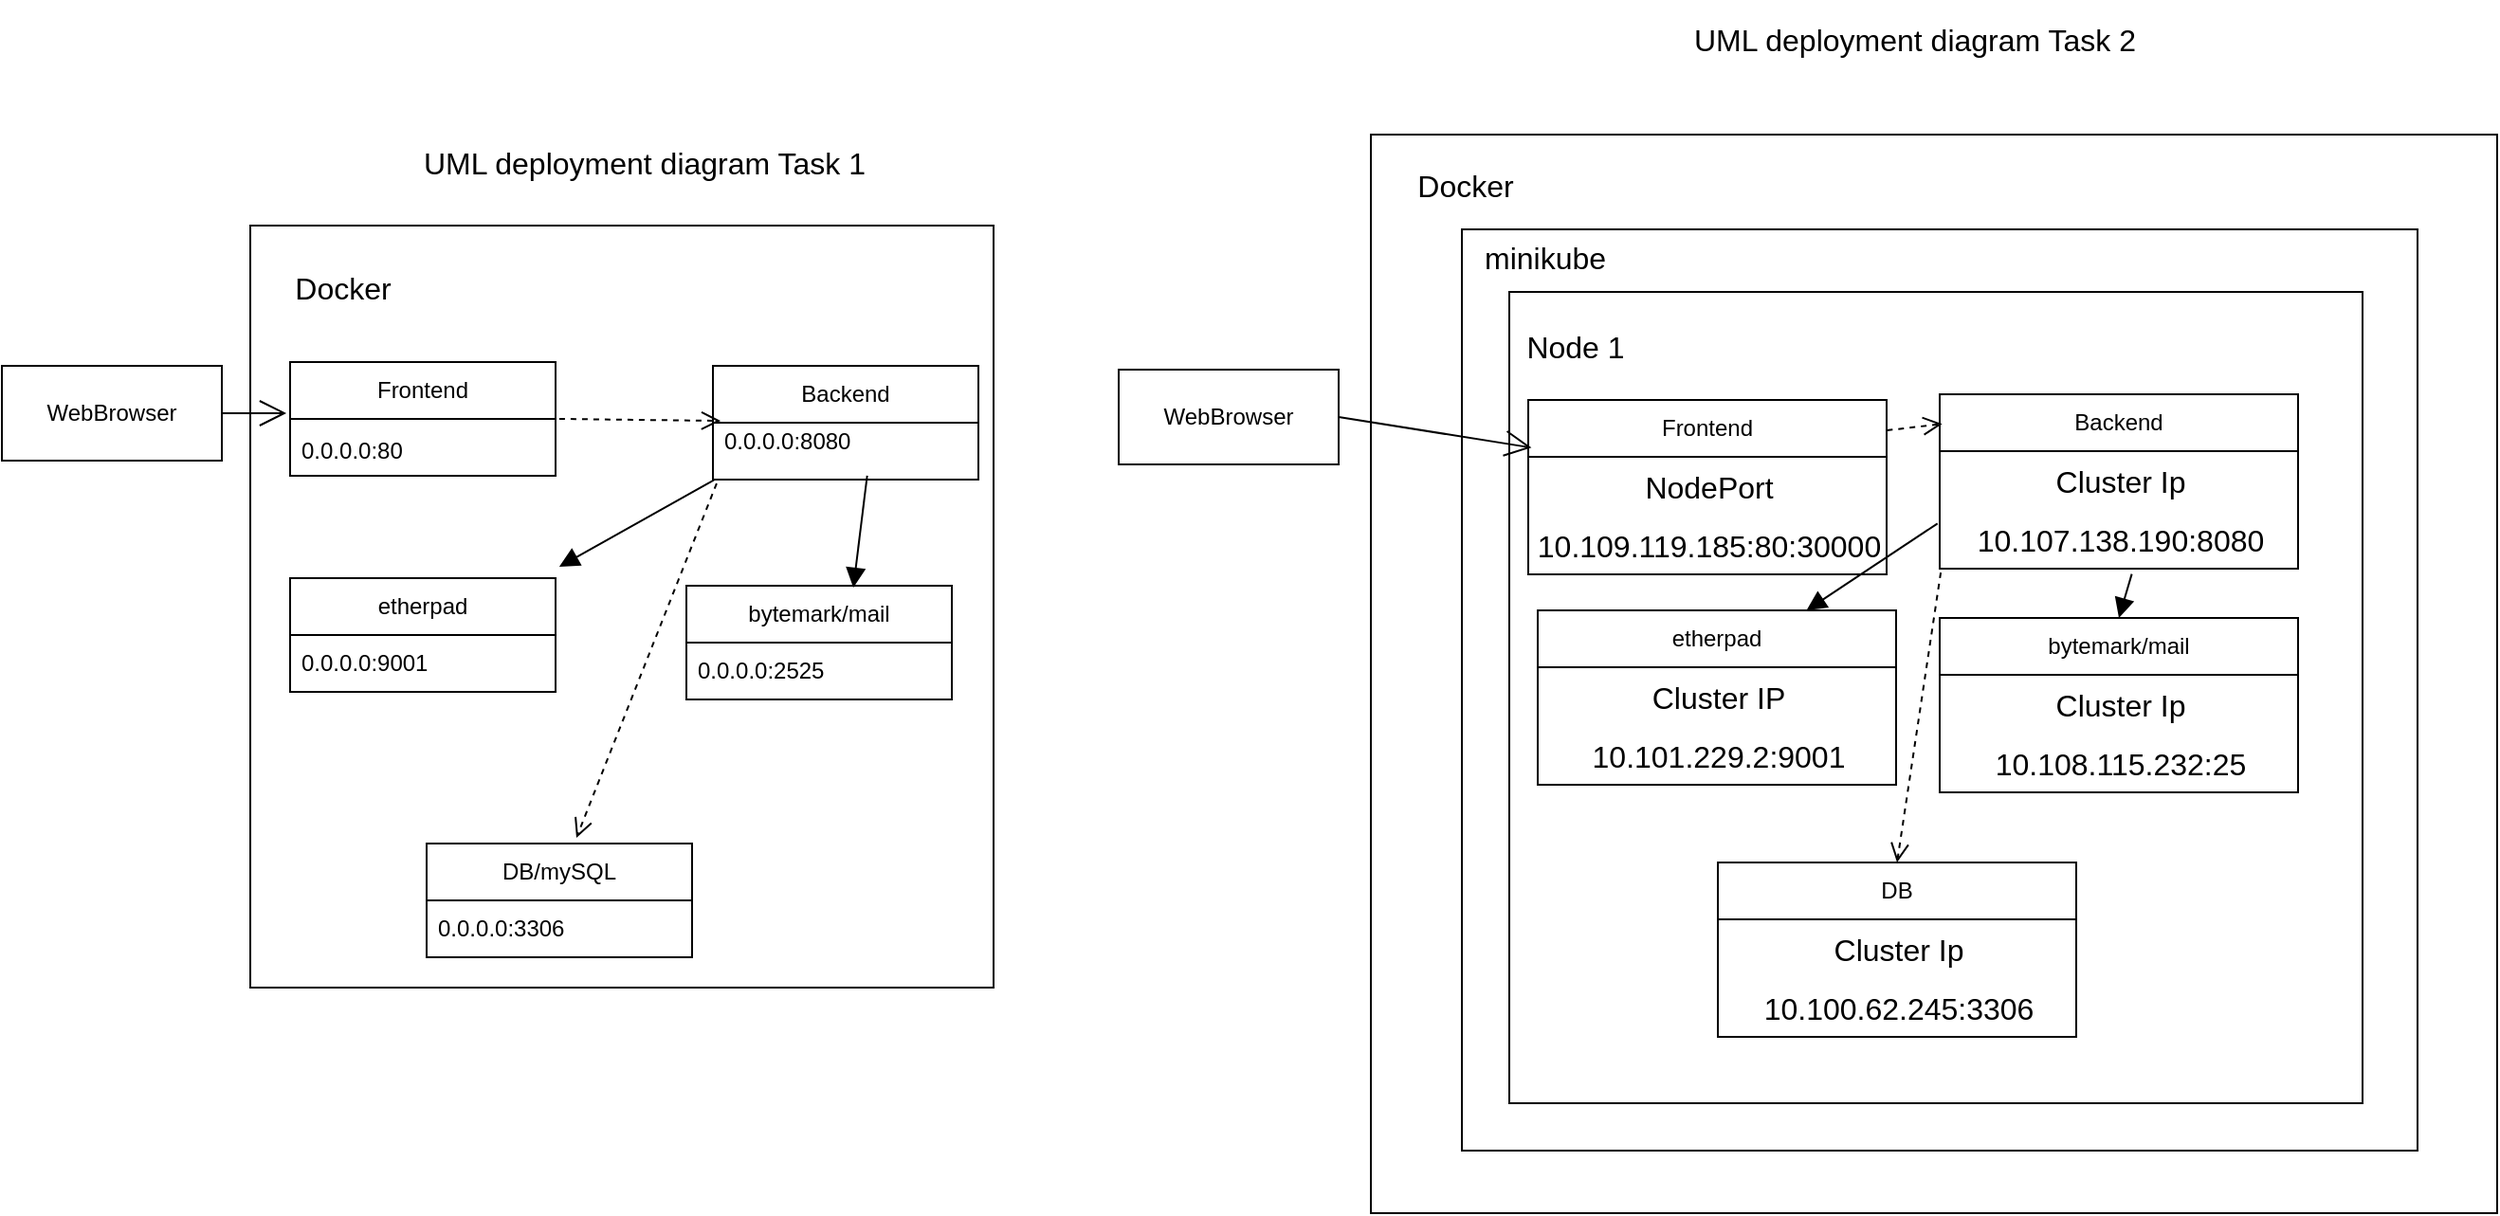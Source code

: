 <mxfile version="24.1.0" type="device">
  <diagram name="Page-1" id="-v8ZZSC6USexRfs9U9IO">
    <mxGraphModel dx="2474" dy="1208" grid="0" gridSize="10" guides="1" tooltips="1" connect="1" arrows="1" fold="1" page="0" pageScale="1" pageWidth="850" pageHeight="1100" math="0" shadow="0">
      <root>
        <mxCell id="0" />
        <mxCell id="1" parent="0" />
        <mxCell id="m3jKY2579oGw95f_CGnA-60" value="" style="rounded=0;whiteSpace=wrap;html=1;" vertex="1" parent="1">
          <mxGeometry x="132" y="-204" width="594" height="569" as="geometry" />
        </mxCell>
        <mxCell id="m3jKY2579oGw95f_CGnA-25" value="" style="rounded=0;whiteSpace=wrap;html=1;" vertex="1" parent="1">
          <mxGeometry x="-459" y="-156" width="392" height="402" as="geometry" />
        </mxCell>
        <mxCell id="m3jKY2579oGw95f_CGnA-3" value="&lt;div&gt;Frontend&lt;/div&gt;" style="swimlane;fontStyle=0;childLayout=stackLayout;horizontal=1;startSize=30;horizontalStack=0;resizeParent=1;resizeParentMax=0;resizeLast=0;collapsible=1;marginBottom=0;whiteSpace=wrap;html=1;" vertex="1" parent="1">
          <mxGeometry x="-438" y="-84" width="140" height="60" as="geometry" />
        </mxCell>
        <mxCell id="m3jKY2579oGw95f_CGnA-7" value="Backend" style="swimlane;fontStyle=0;childLayout=stackLayout;horizontal=1;startSize=30;horizontalStack=0;resizeParent=1;resizeParentMax=0;resizeLast=0;collapsible=1;marginBottom=0;whiteSpace=wrap;html=1;" vertex="1" parent="1">
          <mxGeometry x="-215" y="-82" width="140" height="60" as="geometry" />
        </mxCell>
        <mxCell id="m3jKY2579oGw95f_CGnA-9" value="0.0.0.0:8080&lt;div&gt;&lt;br&gt;&lt;/div&gt;" style="text;strokeColor=none;fillColor=none;align=left;verticalAlign=middle;spacingLeft=4;spacingRight=4;overflow=hidden;points=[[0,0.5],[1,0.5]];portConstraint=eastwest;rotatable=0;whiteSpace=wrap;html=1;" vertex="1" parent="m3jKY2579oGw95f_CGnA-7">
          <mxGeometry y="30" width="140" height="30" as="geometry" />
        </mxCell>
        <mxCell id="m3jKY2579oGw95f_CGnA-11" value="" style="html=1;verticalAlign=bottom;endArrow=open;dashed=1;endSize=8;curved=0;rounded=0;fontSize=12;entryX=0.029;entryY=-0.033;entryDx=0;entryDy=0;entryPerimeter=0;exitX=1.014;exitY=-0.067;exitDx=0;exitDy=0;exitPerimeter=0;" edge="1" parent="1" source="m3jKY2579oGw95f_CGnA-4" target="m3jKY2579oGw95f_CGnA-9">
          <mxGeometry relative="1" as="geometry">
            <mxPoint x="240" y="240" as="sourcePoint" />
            <mxPoint x="160" y="240" as="targetPoint" />
          </mxGeometry>
        </mxCell>
        <mxCell id="m3jKY2579oGw95f_CGnA-4" value="0.0.0.0:80" style="text;strokeColor=none;fillColor=none;align=left;verticalAlign=middle;spacingLeft=4;spacingRight=4;overflow=hidden;points=[[0,0.5],[1,0.5]];portConstraint=eastwest;rotatable=0;whiteSpace=wrap;html=1;" vertex="1" parent="1">
          <mxGeometry x="-438" y="-52" width="140" height="30" as="geometry" />
        </mxCell>
        <mxCell id="m3jKY2579oGw95f_CGnA-16" value="etherpad" style="swimlane;fontStyle=0;childLayout=stackLayout;horizontal=1;startSize=30;horizontalStack=0;resizeParent=1;resizeParentMax=0;resizeLast=0;collapsible=1;marginBottom=0;whiteSpace=wrap;html=1;" vertex="1" parent="1">
          <mxGeometry x="-438" y="30" width="140" height="60" as="geometry" />
        </mxCell>
        <mxCell id="m3jKY2579oGw95f_CGnA-17" value="&lt;div&gt;0.0.0.0:9001&lt;br&gt;&lt;/div&gt;" style="text;strokeColor=none;fillColor=none;align=left;verticalAlign=middle;spacingLeft=4;spacingRight=4;overflow=hidden;points=[[0,0.5],[1,0.5]];portConstraint=eastwest;rotatable=0;whiteSpace=wrap;html=1;" vertex="1" parent="m3jKY2579oGw95f_CGnA-16">
          <mxGeometry y="30" width="140" height="30" as="geometry" />
        </mxCell>
        <mxCell id="m3jKY2579oGw95f_CGnA-18" value="bytemark/mail" style="swimlane;fontStyle=0;childLayout=stackLayout;horizontal=1;startSize=30;horizontalStack=0;resizeParent=1;resizeParentMax=0;resizeLast=0;collapsible=1;marginBottom=0;whiteSpace=wrap;html=1;" vertex="1" parent="1">
          <mxGeometry x="-229" y="34" width="140" height="60" as="geometry" />
        </mxCell>
        <mxCell id="m3jKY2579oGw95f_CGnA-19" value="&lt;div&gt;0.0.0.0:2525&lt;br&gt;&lt;/div&gt;" style="text;strokeColor=none;fillColor=none;align=left;verticalAlign=middle;spacingLeft=4;spacingRight=4;overflow=hidden;points=[[0,0.5],[1,0.5]];portConstraint=eastwest;rotatable=0;whiteSpace=wrap;html=1;" vertex="1" parent="m3jKY2579oGw95f_CGnA-18">
          <mxGeometry y="30" width="140" height="30" as="geometry" />
        </mxCell>
        <mxCell id="m3jKY2579oGw95f_CGnA-20" value="DB/mySQL" style="swimlane;fontStyle=0;childLayout=stackLayout;horizontal=1;startSize=30;horizontalStack=0;resizeParent=1;resizeParentMax=0;resizeLast=0;collapsible=1;marginBottom=0;whiteSpace=wrap;html=1;" vertex="1" parent="1">
          <mxGeometry x="-366" y="170" width="140" height="60" as="geometry" />
        </mxCell>
        <mxCell id="m3jKY2579oGw95f_CGnA-21" value="&lt;div&gt;0.0.0.0:3306&lt;/div&gt;" style="text;strokeColor=none;fillColor=none;align=left;verticalAlign=middle;spacingLeft=4;spacingRight=4;overflow=hidden;points=[[0,0.5],[1,0.5]];portConstraint=eastwest;rotatable=0;whiteSpace=wrap;html=1;" vertex="1" parent="m3jKY2579oGw95f_CGnA-20">
          <mxGeometry y="30" width="140" height="30" as="geometry" />
        </mxCell>
        <mxCell id="m3jKY2579oGw95f_CGnA-22" value="" style="html=1;verticalAlign=bottom;endArrow=open;dashed=1;endSize=8;curved=0;rounded=0;fontSize=12;exitX=0.014;exitY=1.067;exitDx=0;exitDy=0;exitPerimeter=0;" edge="1" parent="1" source="m3jKY2579oGw95f_CGnA-9">
          <mxGeometry relative="1" as="geometry">
            <mxPoint x="-286" y="-44" as="sourcePoint" />
            <mxPoint x="-287" y="167" as="targetPoint" />
          </mxGeometry>
        </mxCell>
        <mxCell id="m3jKY2579oGw95f_CGnA-23" value="" style="html=1;verticalAlign=bottom;endArrow=block;curved=0;rounded=0;fontSize=12;startSize=8;endSize=8;entryX=0.629;entryY=0.017;entryDx=0;entryDy=0;entryPerimeter=0;exitX=0.581;exitY=0.932;exitDx=0;exitDy=0;exitPerimeter=0;" edge="1" parent="1" source="m3jKY2579oGw95f_CGnA-9" target="m3jKY2579oGw95f_CGnA-18">
          <mxGeometry width="80" relative="1" as="geometry">
            <mxPoint x="-122" y="-15" as="sourcePoint" />
            <mxPoint x="240" y="240" as="targetPoint" />
          </mxGeometry>
        </mxCell>
        <mxCell id="m3jKY2579oGw95f_CGnA-24" value="" style="html=1;verticalAlign=bottom;endArrow=block;curved=0;rounded=0;fontSize=12;startSize=8;endSize=8;entryX=1.014;entryY=-0.1;entryDx=0;entryDy=0;entryPerimeter=0;exitX=0.007;exitY=1;exitDx=0;exitDy=0;exitPerimeter=0;" edge="1" parent="1" source="m3jKY2579oGw95f_CGnA-9" target="m3jKY2579oGw95f_CGnA-16">
          <mxGeometry width="80" relative="1" as="geometry">
            <mxPoint x="-111" y="-14" as="sourcePoint" />
            <mxPoint x="-117" y="53" as="targetPoint" />
          </mxGeometry>
        </mxCell>
        <mxCell id="m3jKY2579oGw95f_CGnA-26" value="Docker" style="text;html=1;align=center;verticalAlign=middle;whiteSpace=wrap;rounded=0;fontSize=16;" vertex="1" parent="1">
          <mxGeometry x="-474" y="-142" width="128" height="37" as="geometry" />
        </mxCell>
        <mxCell id="m3jKY2579oGw95f_CGnA-27" value="WebBrowser" style="html=1;whiteSpace=wrap;" vertex="1" parent="1">
          <mxGeometry x="-590" y="-82" width="116" height="50" as="geometry" />
        </mxCell>
        <mxCell id="m3jKY2579oGw95f_CGnA-41" value="" style="endArrow=open;endFill=1;endSize=12;html=1;rounded=0;fontSize=12;curved=1;exitX=1;exitY=0.5;exitDx=0;exitDy=0;entryX=-0.014;entryY=-0.167;entryDx=0;entryDy=0;entryPerimeter=0;" edge="1" parent="1" source="m3jKY2579oGw95f_CGnA-27" target="m3jKY2579oGw95f_CGnA-4">
          <mxGeometry width="160" relative="1" as="geometry">
            <mxPoint x="-146" y="248" as="sourcePoint" />
            <mxPoint x="14" y="248" as="targetPoint" />
          </mxGeometry>
        </mxCell>
        <mxCell id="m3jKY2579oGw95f_CGnA-42" value="" style="rounded=0;whiteSpace=wrap;html=1;" vertex="1" parent="1">
          <mxGeometry x="180" y="-154" width="504" height="486" as="geometry" />
        </mxCell>
        <mxCell id="m3jKY2579oGw95f_CGnA-57" value="minikube" style="text;html=1;align=center;verticalAlign=middle;whiteSpace=wrap;rounded=0;fontSize=16;" vertex="1" parent="1">
          <mxGeometry x="160" y="-158" width="128" height="37" as="geometry" />
        </mxCell>
        <mxCell id="m3jKY2579oGw95f_CGnA-58" value="WebBrowser" style="html=1;whiteSpace=wrap;" vertex="1" parent="1">
          <mxGeometry x="-1" y="-80" width="116" height="50" as="geometry" />
        </mxCell>
        <mxCell id="m3jKY2579oGw95f_CGnA-61" value="Docker" style="text;html=1;align=center;verticalAlign=middle;whiteSpace=wrap;rounded=0;fontSize=16;" vertex="1" parent="1">
          <mxGeometry x="152" y="-192" width="60" height="30" as="geometry" />
        </mxCell>
        <mxCell id="m3jKY2579oGw95f_CGnA-68" value="" style="rounded=0;whiteSpace=wrap;html=1;" vertex="1" parent="1">
          <mxGeometry x="205" y="-121" width="450" height="428" as="geometry" />
        </mxCell>
        <mxCell id="m3jKY2579oGw95f_CGnA-69" value="Node 1" style="text;html=1;align=center;verticalAlign=middle;whiteSpace=wrap;rounded=0;fontSize=16;" vertex="1" parent="1">
          <mxGeometry x="210" y="-107" width="60" height="30" as="geometry" />
        </mxCell>
        <mxCell id="m3jKY2579oGw95f_CGnA-71" value="&lt;div&gt;Frontend&lt;/div&gt;" style="swimlane;fontStyle=0;childLayout=stackLayout;horizontal=1;startSize=30;horizontalStack=0;resizeParent=1;resizeParentMax=0;resizeLast=0;collapsible=1;marginBottom=0;whiteSpace=wrap;html=1;" vertex="1" parent="1">
          <mxGeometry x="215" y="-64" width="189" height="92" as="geometry" />
        </mxCell>
        <mxCell id="m3jKY2579oGw95f_CGnA-84" value="NodePort" style="text;html=1;align=center;verticalAlign=middle;resizable=0;points=[];autosize=1;strokeColor=none;fillColor=none;fontSize=16;" vertex="1" parent="m3jKY2579oGw95f_CGnA-71">
          <mxGeometry y="30" width="189" height="31" as="geometry" />
        </mxCell>
        <mxCell id="m3jKY2579oGw95f_CGnA-86" value="10.109.119.185:80:30000" style="text;html=1;align=center;verticalAlign=middle;resizable=0;points=[];autosize=1;strokeColor=none;fillColor=none;fontSize=16;" vertex="1" parent="m3jKY2579oGw95f_CGnA-71">
          <mxGeometry y="61" width="189" height="31" as="geometry" />
        </mxCell>
        <mxCell id="m3jKY2579oGw95f_CGnA-93" value="&lt;div&gt;Backend&lt;/div&gt;" style="swimlane;fontStyle=0;childLayout=stackLayout;horizontal=1;startSize=30;horizontalStack=0;resizeParent=1;resizeParentMax=0;resizeLast=0;collapsible=1;marginBottom=0;whiteSpace=wrap;html=1;" vertex="1" parent="1">
          <mxGeometry x="432" y="-67" width="189" height="92" as="geometry" />
        </mxCell>
        <mxCell id="m3jKY2579oGw95f_CGnA-94" value="Cluster Ip" style="text;html=1;align=center;verticalAlign=middle;resizable=0;points=[];autosize=1;strokeColor=none;fillColor=none;fontSize=16;" vertex="1" parent="m3jKY2579oGw95f_CGnA-93">
          <mxGeometry y="30" width="189" height="31" as="geometry" />
        </mxCell>
        <mxCell id="m3jKY2579oGw95f_CGnA-95" value="10.107.138.190:8080" style="text;html=1;align=center;verticalAlign=middle;resizable=0;points=[];autosize=1;strokeColor=none;fillColor=none;fontSize=16;" vertex="1" parent="m3jKY2579oGw95f_CGnA-93">
          <mxGeometry y="61" width="189" height="31" as="geometry" />
        </mxCell>
        <mxCell id="m3jKY2579oGw95f_CGnA-96" value="etherpad" style="swimlane;fontStyle=0;childLayout=stackLayout;horizontal=1;startSize=30;horizontalStack=0;resizeParent=1;resizeParentMax=0;resizeLast=0;collapsible=1;marginBottom=0;whiteSpace=wrap;html=1;" vertex="1" parent="1">
          <mxGeometry x="220" y="47" width="189" height="92" as="geometry" />
        </mxCell>
        <mxCell id="m3jKY2579oGw95f_CGnA-97" value="Cluster IP" style="text;html=1;align=center;verticalAlign=middle;resizable=0;points=[];autosize=1;strokeColor=none;fillColor=none;fontSize=16;" vertex="1" parent="m3jKY2579oGw95f_CGnA-96">
          <mxGeometry y="30" width="189" height="31" as="geometry" />
        </mxCell>
        <mxCell id="m3jKY2579oGw95f_CGnA-98" value="10.101.229.2:9001" style="text;html=1;align=center;verticalAlign=middle;resizable=0;points=[];autosize=1;strokeColor=none;fillColor=none;fontSize=16;" vertex="1" parent="m3jKY2579oGw95f_CGnA-96">
          <mxGeometry y="61" width="189" height="31" as="geometry" />
        </mxCell>
        <mxCell id="m3jKY2579oGw95f_CGnA-100" value="bytemark/mail" style="swimlane;fontStyle=0;childLayout=stackLayout;horizontal=1;startSize=30;horizontalStack=0;resizeParent=1;resizeParentMax=0;resizeLast=0;collapsible=1;marginBottom=0;whiteSpace=wrap;html=1;" vertex="1" parent="1">
          <mxGeometry x="432" y="51" width="189" height="92" as="geometry" />
        </mxCell>
        <mxCell id="m3jKY2579oGw95f_CGnA-101" value="Cluster Ip" style="text;html=1;align=center;verticalAlign=middle;resizable=0;points=[];autosize=1;strokeColor=none;fillColor=none;fontSize=16;" vertex="1" parent="m3jKY2579oGw95f_CGnA-100">
          <mxGeometry y="30" width="189" height="31" as="geometry" />
        </mxCell>
        <mxCell id="m3jKY2579oGw95f_CGnA-102" value="10.108.115.232:25" style="text;html=1;align=center;verticalAlign=middle;resizable=0;points=[];autosize=1;strokeColor=none;fillColor=none;fontSize=16;" vertex="1" parent="m3jKY2579oGw95f_CGnA-100">
          <mxGeometry y="61" width="189" height="31" as="geometry" />
        </mxCell>
        <mxCell id="m3jKY2579oGw95f_CGnA-103" value="DB" style="swimlane;fontStyle=0;childLayout=stackLayout;horizontal=1;startSize=30;horizontalStack=0;resizeParent=1;resizeParentMax=0;resizeLast=0;collapsible=1;marginBottom=0;whiteSpace=wrap;html=1;" vertex="1" parent="1">
          <mxGeometry x="315" y="180" width="189" height="92" as="geometry" />
        </mxCell>
        <mxCell id="m3jKY2579oGw95f_CGnA-104" value="Cluster Ip" style="text;html=1;align=center;verticalAlign=middle;resizable=0;points=[];autosize=1;strokeColor=none;fillColor=none;fontSize=16;" vertex="1" parent="m3jKY2579oGw95f_CGnA-103">
          <mxGeometry y="30" width="189" height="31" as="geometry" />
        </mxCell>
        <mxCell id="m3jKY2579oGw95f_CGnA-105" value="10.100.62.245:3306" style="text;html=1;align=center;verticalAlign=middle;resizable=0;points=[];autosize=1;strokeColor=none;fillColor=none;fontSize=16;" vertex="1" parent="m3jKY2579oGw95f_CGnA-103">
          <mxGeometry y="61" width="189" height="31" as="geometry" />
        </mxCell>
        <mxCell id="m3jKY2579oGw95f_CGnA-106" value="" style="html=1;verticalAlign=bottom;endArrow=open;dashed=1;endSize=8;curved=0;rounded=0;fontSize=12;exitX=0.003;exitY=1.065;exitDx=0;exitDy=0;exitPerimeter=0;entryX=0.5;entryY=0;entryDx=0;entryDy=0;" edge="1" parent="1" source="m3jKY2579oGw95f_CGnA-95" target="m3jKY2579oGw95f_CGnA-103">
          <mxGeometry relative="1" as="geometry">
            <mxPoint x="-203" y="-10" as="sourcePoint" />
            <mxPoint x="-277" y="177" as="targetPoint" />
          </mxGeometry>
        </mxCell>
        <mxCell id="m3jKY2579oGw95f_CGnA-107" value="" style="endArrow=open;endFill=1;endSize=12;html=1;rounded=0;fontSize=12;curved=1;exitX=1;exitY=0.5;exitDx=0;exitDy=0;entryX=0.009;entryY=-0.156;entryDx=0;entryDy=0;entryPerimeter=0;" edge="1" parent="1" source="m3jKY2579oGw95f_CGnA-58" target="m3jKY2579oGw95f_CGnA-84">
          <mxGeometry width="160" relative="1" as="geometry">
            <mxPoint x="-464" y="-47" as="sourcePoint" />
            <mxPoint x="-430" y="-47" as="targetPoint" />
          </mxGeometry>
        </mxCell>
        <mxCell id="m3jKY2579oGw95f_CGnA-108" value="" style="html=1;verticalAlign=bottom;endArrow=open;dashed=1;endSize=8;curved=0;rounded=0;fontSize=12;exitX=1.001;exitY=0.174;exitDx=0;exitDy=0;exitPerimeter=0;entryX=0.007;entryY=0.17;entryDx=0;entryDy=0;entryPerimeter=0;" edge="1" parent="1" source="m3jKY2579oGw95f_CGnA-71" target="m3jKY2579oGw95f_CGnA-93">
          <mxGeometry relative="1" as="geometry">
            <mxPoint x="443" y="37" as="sourcePoint" />
            <mxPoint x="420" y="190" as="targetPoint" />
          </mxGeometry>
        </mxCell>
        <mxCell id="m3jKY2579oGw95f_CGnA-109" value="" style="html=1;verticalAlign=bottom;endArrow=block;curved=0;rounded=0;fontSize=12;startSize=8;endSize=8;entryX=0.5;entryY=0;entryDx=0;entryDy=0;exitX=0.536;exitY=1.091;exitDx=0;exitDy=0;exitPerimeter=0;" edge="1" parent="1" source="m3jKY2579oGw95f_CGnA-95" target="m3jKY2579oGw95f_CGnA-100">
          <mxGeometry width="80" relative="1" as="geometry">
            <mxPoint x="-124" y="-14" as="sourcePoint" />
            <mxPoint x="-131" y="45" as="targetPoint" />
          </mxGeometry>
        </mxCell>
        <mxCell id="m3jKY2579oGw95f_CGnA-110" value="" style="html=1;verticalAlign=bottom;endArrow=block;curved=0;rounded=0;fontSize=12;startSize=8;endSize=8;entryX=0.75;entryY=0;entryDx=0;entryDy=0;exitX=-0.006;exitY=0.231;exitDx=0;exitDy=0;exitPerimeter=0;" edge="1" parent="1" source="m3jKY2579oGw95f_CGnA-95" target="m3jKY2579oGw95f_CGnA-96">
          <mxGeometry width="80" relative="1" as="geometry">
            <mxPoint x="543" y="38" as="sourcePoint" />
            <mxPoint x="537" y="61" as="targetPoint" />
          </mxGeometry>
        </mxCell>
        <mxCell id="m3jKY2579oGw95f_CGnA-111" value="UML deployment diagram Task 1" style="text;html=1;align=center;verticalAlign=middle;whiteSpace=wrap;rounded=0;fontSize=16;" vertex="1" parent="1">
          <mxGeometry x="-389" y="-210" width="276" height="42" as="geometry" />
        </mxCell>
        <mxCell id="m3jKY2579oGw95f_CGnA-112" value="UML deployment diagram Task 2" style="text;html=1;align=center;verticalAlign=middle;whiteSpace=wrap;rounded=0;fontSize=16;" vertex="1" parent="1">
          <mxGeometry x="281" y="-275" width="276" height="42" as="geometry" />
        </mxCell>
      </root>
    </mxGraphModel>
  </diagram>
</mxfile>

